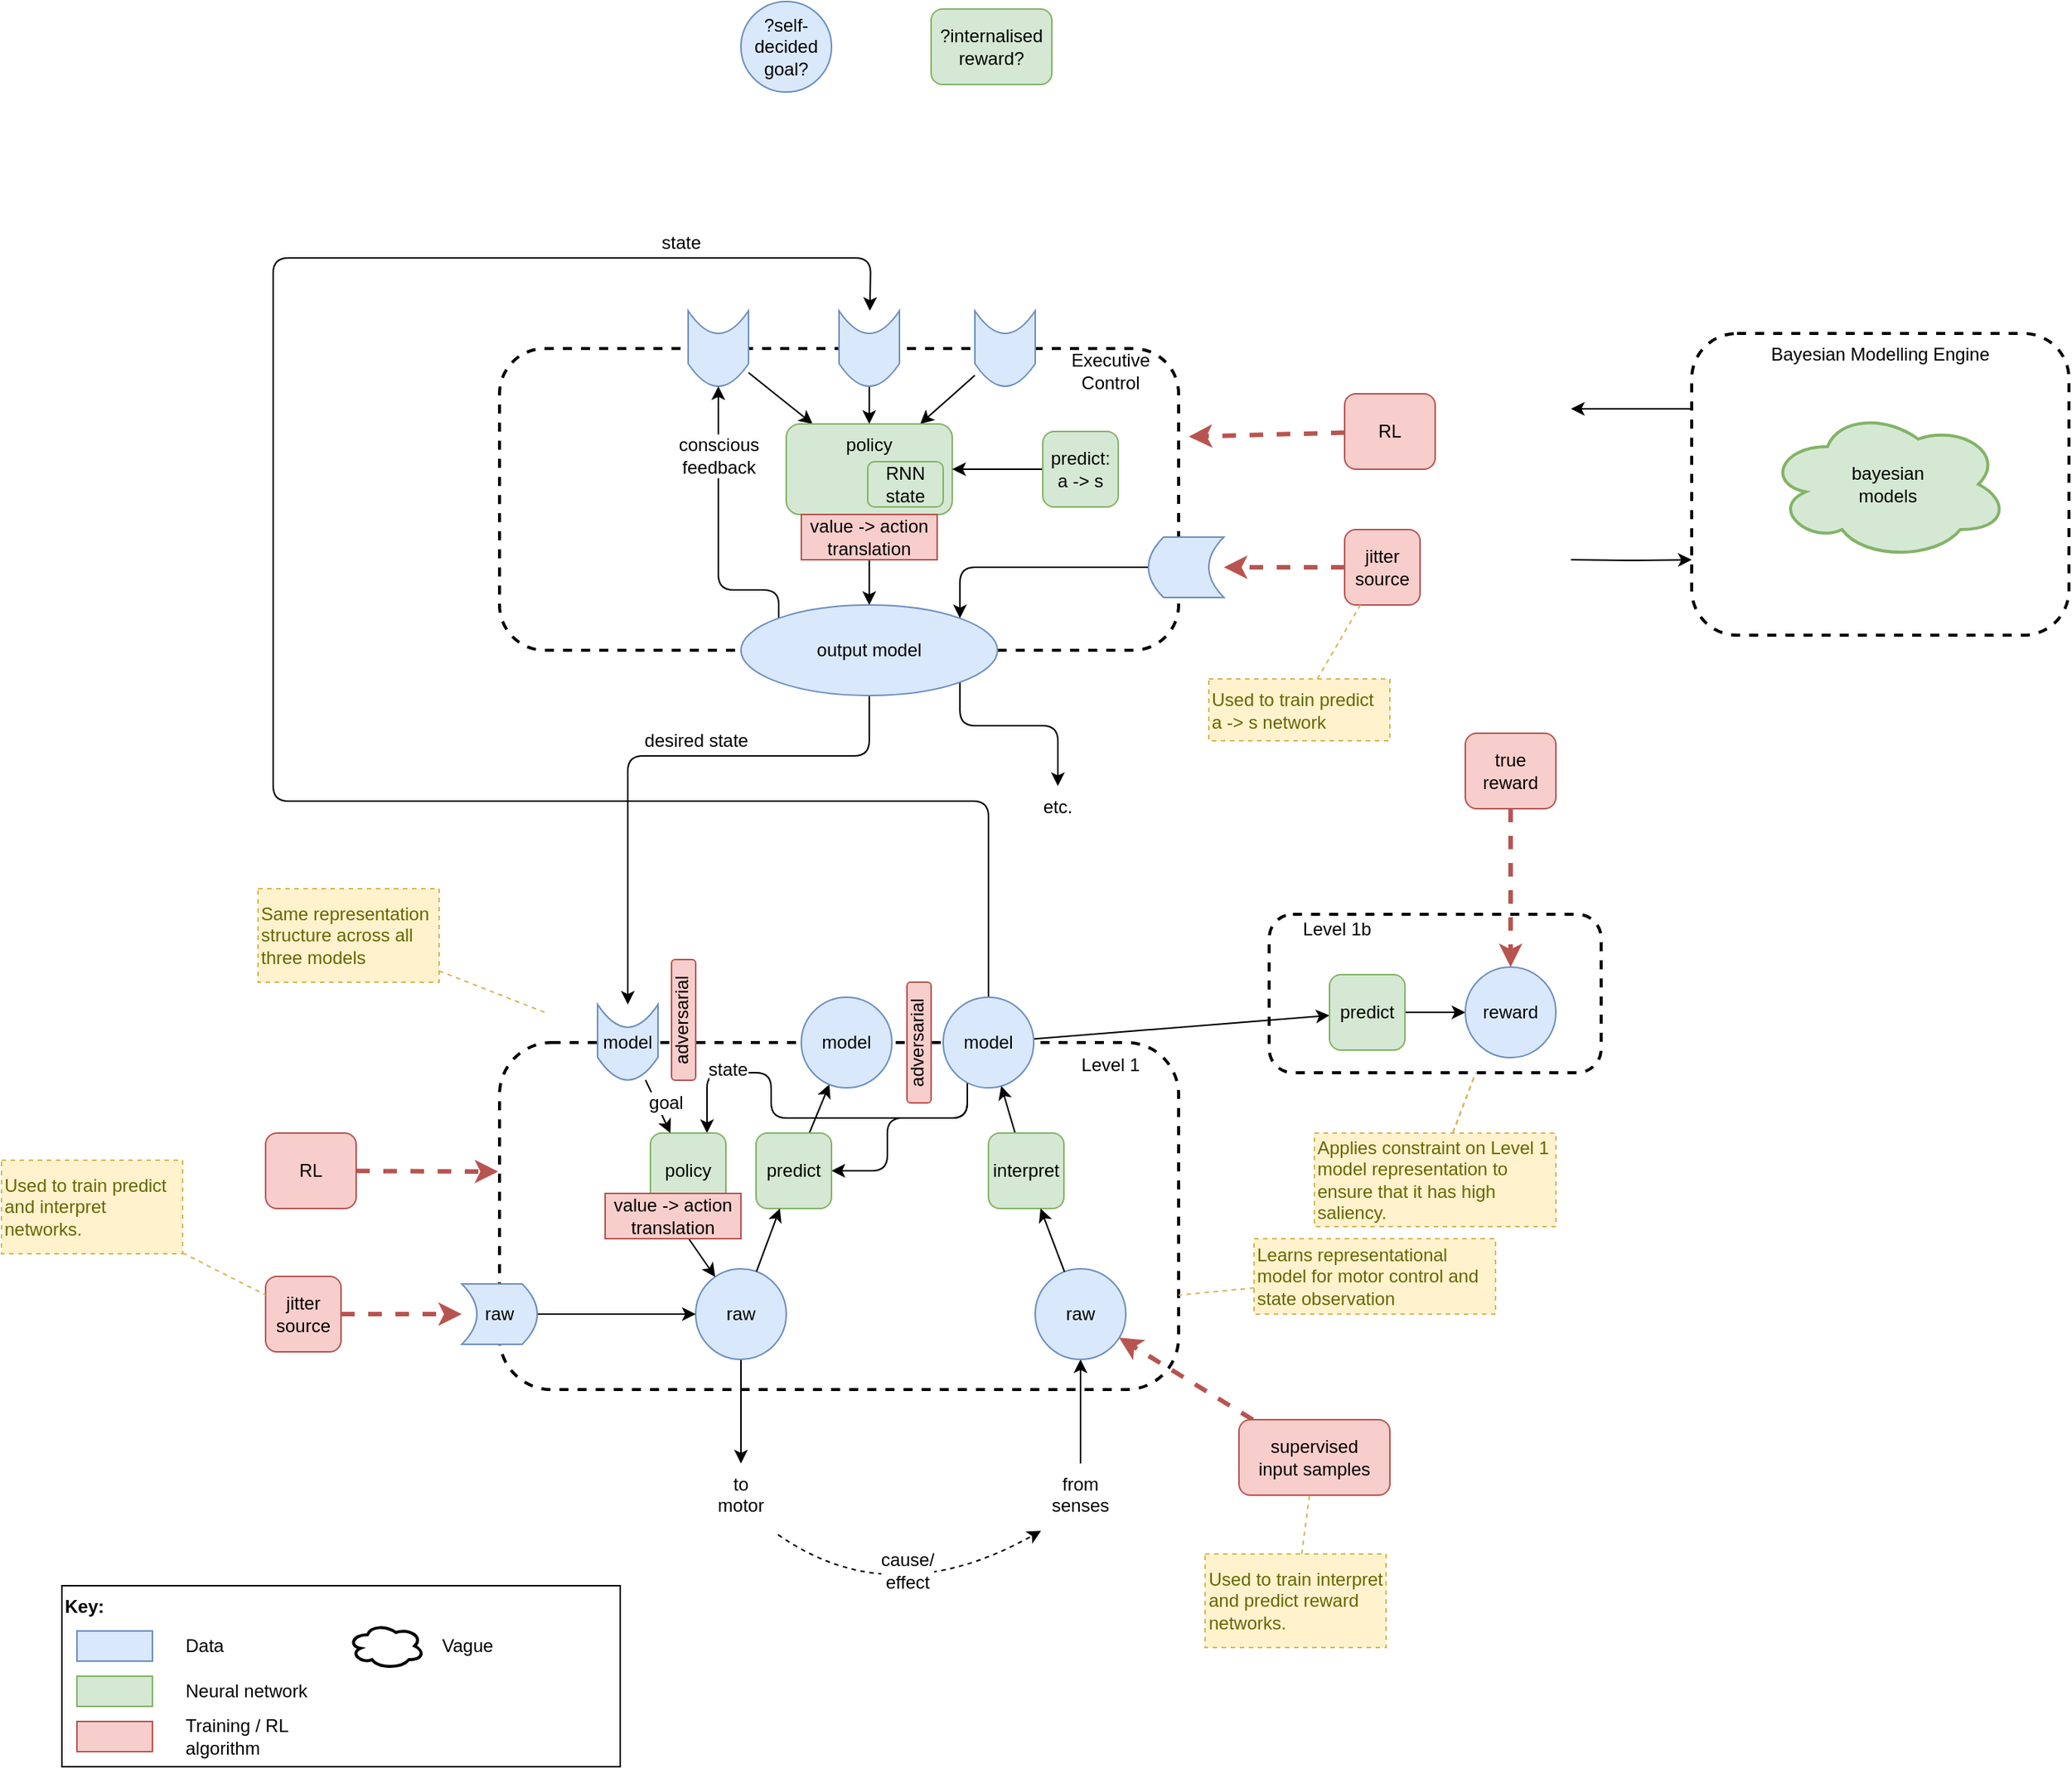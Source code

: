 <mxfile version="13.9.9" type="device" pages="3"><diagram id="ySgisQtMsdZcBjQ3GNGD" name="complete"><mxGraphModel dx="2249" dy="822" grid="1" gridSize="10" guides="1" tooltips="1" connect="1" arrows="1" fold="1" page="1" pageScale="1" pageWidth="827" pageHeight="1169" math="0" shadow="0"><root><mxCell id="0"/><mxCell id="1" parent="0"/><mxCell id="XiWsaWg-ZN6Hd-XVGLU5-2" value="" style="rounded=1;whiteSpace=wrap;html=1;fillColor=none;dashed=1;strokeWidth=2;" vertex="1" parent="1"><mxGeometry x="90" y="790" width="450" height="230" as="geometry"/></mxCell><mxCell id="XiWsaWg-ZN6Hd-XVGLU5-9" style="rounded=0;orthogonalLoop=1;jettySize=auto;html=1;" edge="1" parent="1" source="XiWsaWg-ZN6Hd-XVGLU5-1" target="XiWsaWg-ZN6Hd-XVGLU5-7"><mxGeometry relative="1" as="geometry"/></mxCell><mxCell id="XiWsaWg-ZN6Hd-XVGLU5-15" style="edgeStyle=none;rounded=0;orthogonalLoop=1;jettySize=auto;html=1;" edge="1" parent="1" source="XiWsaWg-ZN6Hd-XVGLU5-5" target="XiWsaWg-ZN6Hd-XVGLU5-6"><mxGeometry relative="1" as="geometry"><mxPoint x="250" y="1070" as="targetPoint"/></mxGeometry></mxCell><mxCell id="XiWsaWg-ZN6Hd-XVGLU5-5" value="raw" style="ellipse;whiteSpace=wrap;html=1;aspect=fixed;rounded=1;strokeWidth=1;fillColor=#dae8fc;strokeColor=#6c8ebf;" vertex="1" parent="1"><mxGeometry x="220" y="940" width="60" height="60" as="geometry"/></mxCell><mxCell id="XiWsaWg-ZN6Hd-XVGLU5-6" value="to&lt;br&gt;motor" style="ellipse;whiteSpace=wrap;html=1;aspect=fixed;rounded=1;strokeWidth=1;verticalAlign=top;fillColor=none;strokeColor=none;" vertex="1" parent="1"><mxGeometry x="220" y="1069" width="60" height="60" as="geometry"/></mxCell><mxCell id="XiWsaWg-ZN6Hd-XVGLU5-7" value="model" style="ellipse;whiteSpace=wrap;html=1;aspect=fixed;rounded=1;strokeWidth=1;fillColor=#dae8fc;strokeColor=#6c8ebf;" vertex="1" parent="1"><mxGeometry x="290" y="760" width="60" height="60" as="geometry"/></mxCell><mxCell id="XiWsaWg-ZN6Hd-XVGLU5-36" style="edgeStyle=none;curved=1;orthogonalLoop=1;jettySize=auto;html=1;endArrow=classic;endFill=1;fontSize=12;" edge="1" parent="1" source="XiWsaWg-ZN6Hd-XVGLU5-8" target="XiWsaWg-ZN6Hd-XVGLU5-34"><mxGeometry relative="1" as="geometry"/></mxCell><mxCell id="XiWsaWg-ZN6Hd-XVGLU5-59" style="edgeStyle=orthogonalEdgeStyle;rounded=1;orthogonalLoop=1;jettySize=auto;html=1;endArrow=classic;endFill=1;strokeWidth=1;fontSize=12;fontColor=#000000;" edge="1" parent="1" source="XiWsaWg-ZN6Hd-XVGLU5-8" target="XiWsaWg-ZN6Hd-XVGLU5-46"><mxGeometry relative="1" as="geometry"><mxPoint x="336" y="305" as="targetPoint"/><Array as="points"><mxPoint x="414" y="630"/><mxPoint x="-60" y="630"/><mxPoint x="-60" y="270"/><mxPoint x="336" y="270"/></Array></mxGeometry></mxCell><mxCell id="XiWsaWg-ZN6Hd-XVGLU5-63" value="state" style="edgeLabel;html=1;align=center;verticalAlign=middle;resizable=0;points=[];fontSize=12;fontColor=#000000;" vertex="1" connectable="0" parent="XiWsaWg-ZN6Hd-XVGLU5-59"><mxGeometry x="0.709" y="-3" relative="1" as="geometry"><mxPoint x="42" y="-13" as="offset"/></mxGeometry></mxCell><mxCell id="XiWsaWg-ZN6Hd-XVGLU5-65" style="edgeStyle=orthogonalEdgeStyle;rounded=1;orthogonalLoop=1;jettySize=auto;html=1;entryX=0.75;entryY=0;entryDx=0;entryDy=0;endArrow=classic;endFill=1;strokeWidth=1;fontSize=12;fontColor=#000000;" edge="1" parent="1" source="XiWsaWg-ZN6Hd-XVGLU5-8" target="XiWsaWg-ZN6Hd-XVGLU5-60"><mxGeometry relative="1" as="geometry"><mxPoint x="390" y="730" as="sourcePoint"/><Array as="points"><mxPoint x="400" y="840"/><mxPoint x="270" y="840"/><mxPoint x="270" y="810"/><mxPoint x="227" y="810"/></Array></mxGeometry></mxCell><mxCell id="XiWsaWg-ZN6Hd-XVGLU5-66" value="state" style="edgeLabel;html=1;align=center;verticalAlign=middle;resizable=0;points=[];fontSize=12;fontColor=#000000;" vertex="1" connectable="0" parent="XiWsaWg-ZN6Hd-XVGLU5-65"><mxGeometry x="0.601" y="-2" relative="1" as="geometry"><mxPoint as="offset"/></mxGeometry></mxCell><mxCell id="XiWsaWg-ZN6Hd-XVGLU5-67" style="edgeStyle=orthogonalEdgeStyle;rounded=1;orthogonalLoop=1;jettySize=auto;html=1;entryX=1;entryY=0.5;entryDx=0;entryDy=0;endArrow=classic;endFill=1;strokeWidth=1;fontSize=12;fontColor=#000000;" edge="1" parent="1" source="XiWsaWg-ZN6Hd-XVGLU5-8" target="XiWsaWg-ZN6Hd-XVGLU5-1"><mxGeometry relative="1" as="geometry"><Array as="points"><mxPoint x="400" y="840"/><mxPoint x="347" y="840"/><mxPoint x="347" y="875"/></Array></mxGeometry></mxCell><mxCell id="XiWsaWg-ZN6Hd-XVGLU5-8" value="model" style="ellipse;whiteSpace=wrap;html=1;aspect=fixed;rounded=1;strokeWidth=1;fillColor=#dae8fc;strokeColor=#6c8ebf;" vertex="1" parent="1"><mxGeometry x="384" y="760" width="60" height="60" as="geometry"/></mxCell><mxCell id="XiWsaWg-ZN6Hd-XVGLU5-1" value="predict" style="rounded=1;whiteSpace=wrap;html=1;fillColor=#d5e8d4;strokeColor=#82b366;" vertex="1" parent="1"><mxGeometry x="260" y="850" width="50" height="50" as="geometry"/></mxCell><mxCell id="XiWsaWg-ZN6Hd-XVGLU5-10" style="rounded=0;orthogonalLoop=1;jettySize=auto;html=1;" edge="1" parent="1" source="XiWsaWg-ZN6Hd-XVGLU5-5" target="XiWsaWg-ZN6Hd-XVGLU5-1"><mxGeometry relative="1" as="geometry"><mxPoint x="261.893" y="962.458" as="sourcePoint"/><mxPoint x="273.333" y="940" as="targetPoint"/></mxGeometry></mxCell><mxCell id="XiWsaWg-ZN6Hd-XVGLU5-13" style="edgeStyle=none;rounded=0;orthogonalLoop=1;jettySize=auto;html=1;" edge="1" parent="1" source="XiWsaWg-ZN6Hd-XVGLU5-76" target="XiWsaWg-ZN6Hd-XVGLU5-5"><mxGeometry relative="1" as="geometry"><mxPoint x="226.757" y="940" as="sourcePoint"/><mxPoint x="166.148" y="955.068" as="targetPoint"/></mxGeometry></mxCell><mxCell id="XiWsaWg-ZN6Hd-XVGLU5-11" value="" style="shape=dataStorage;whiteSpace=wrap;html=1;fixedSize=1;rounded=1;strokeWidth=1;fillColor=#dae8fc;strokeColor=#6c8ebf;rotation=-90;size=15;horizontal=1;" vertex="1" parent="1"><mxGeometry x="150" y="769.82" width="50" height="40" as="geometry"/></mxCell><mxCell id="XiWsaWg-ZN6Hd-XVGLU5-14" style="edgeStyle=none;rounded=0;orthogonalLoop=1;jettySize=auto;html=1;" edge="1" parent="1" source="XiWsaWg-ZN6Hd-XVGLU5-12" target="XiWsaWg-ZN6Hd-XVGLU5-5"><mxGeometry relative="1" as="geometry"><mxPoint x="153.144" y="940.003" as="targetPoint"/></mxGeometry></mxCell><mxCell id="XiWsaWg-ZN6Hd-XVGLU5-12" value="" style="shape=dataStorage;fixedSize=1;rounded=1;strokeWidth=1;fillColor=#dae8fc;strokeColor=#6c8ebf;rotation=-180;size=10;horizontal=1;html=1;whiteSpace=wrap;labelBorderColor=none;labelBackgroundColor=none;" vertex="1" parent="1"><mxGeometry x="65" y="950" width="50" height="40" as="geometry"/></mxCell><mxCell id="XiWsaWg-ZN6Hd-XVGLU5-17" style="edgeStyle=none;rounded=0;orthogonalLoop=1;jettySize=auto;html=1;dashed=1;strokeWidth=3;fillColor=#f8cecc;strokeColor=#b85450;" edge="1" parent="1" source="XiWsaWg-ZN6Hd-XVGLU5-16" target="XiWsaWg-ZN6Hd-XVGLU5-12"><mxGeometry relative="1" as="geometry"/></mxCell><mxCell id="XiWsaWg-ZN6Hd-XVGLU5-16" value="jitter&lt;br&gt;source" style="rounded=1;whiteSpace=wrap;html=1;fillColor=#f8cecc;strokeColor=#b85450;" vertex="1" parent="1"><mxGeometry x="-65" y="945" width="50" height="50" as="geometry"/></mxCell><mxCell id="XiWsaWg-ZN6Hd-XVGLU5-18" value="adversarial" style="rounded=1;whiteSpace=wrap;html=1;fillColor=#f8cecc;strokeColor=#b85450;horizontal=0;verticalAlign=bottom;" vertex="1" parent="1"><mxGeometry x="360" y="750" width="16" height="80" as="geometry"/></mxCell><mxCell id="XiWsaWg-ZN6Hd-XVGLU5-22" style="edgeStyle=none;rounded=0;orthogonalLoop=1;jettySize=auto;html=1;" edge="1" parent="1" source="XiWsaWg-ZN6Hd-XVGLU5-19" target="XiWsaWg-ZN6Hd-XVGLU5-21"><mxGeometry relative="1" as="geometry"><mxPoint x="475" y="1070" as="sourcePoint"/></mxGeometry></mxCell><mxCell id="XiWsaWg-ZN6Hd-XVGLU5-19" value="from&lt;br&gt;senses" style="ellipse;whiteSpace=wrap;html=1;aspect=fixed;rounded=1;strokeWidth=1;verticalAlign=top;fillColor=none;strokeColor=none;" vertex="1" parent="1"><mxGeometry x="445" y="1069" width="60" height="60" as="geometry"/></mxCell><mxCell id="XiWsaWg-ZN6Hd-XVGLU5-23" style="edgeStyle=none;rounded=0;orthogonalLoop=1;jettySize=auto;html=1;" edge="1" parent="1" source="XiWsaWg-ZN6Hd-XVGLU5-20" target="XiWsaWg-ZN6Hd-XVGLU5-8"><mxGeometry relative="1" as="geometry"/></mxCell><mxCell id="XiWsaWg-ZN6Hd-XVGLU5-21" value="raw" style="ellipse;whiteSpace=wrap;html=1;aspect=fixed;rounded=1;strokeWidth=1;fillColor=#dae8fc;strokeColor=#6c8ebf;" vertex="1" parent="1"><mxGeometry x="445" y="940" width="60" height="60" as="geometry"/></mxCell><mxCell id="XiWsaWg-ZN6Hd-XVGLU5-20" value="interpret" style="rounded=1;whiteSpace=wrap;html=1;fillColor=#d5e8d4;strokeColor=#82b366;" vertex="1" parent="1"><mxGeometry x="414" y="850" width="50" height="50" as="geometry"/></mxCell><mxCell id="XiWsaWg-ZN6Hd-XVGLU5-24" style="edgeStyle=none;rounded=0;orthogonalLoop=1;jettySize=auto;html=1;" edge="1" parent="1" source="XiWsaWg-ZN6Hd-XVGLU5-21" target="XiWsaWg-ZN6Hd-XVGLU5-20"><mxGeometry relative="1" as="geometry"><mxPoint x="462.267" y="962.836" as="sourcePoint"/><mxPoint x="451" y="940" as="targetPoint"/></mxGeometry></mxCell><mxCell id="XiWsaWg-ZN6Hd-XVGLU5-25" value="Level 1" style="text;html=1;strokeColor=none;fillColor=none;align=center;verticalAlign=middle;whiteSpace=wrap;rounded=0;sketch=1;rotation=0;" vertex="1" parent="1"><mxGeometry x="460" y="795" width="70" height="20" as="geometry"/></mxCell><mxCell id="XiWsaWg-ZN6Hd-XVGLU5-27" style="edgeStyle=none;rounded=0;orthogonalLoop=1;jettySize=auto;html=1;dashed=1;strokeColor=#b85450;strokeWidth=3;fillColor=#f8cecc;" edge="1" parent="1" source="XiWsaWg-ZN6Hd-XVGLU5-26" target="XiWsaWg-ZN6Hd-XVGLU5-21"><mxGeometry relative="1" as="geometry"/></mxCell><mxCell id="XiWsaWg-ZN6Hd-XVGLU5-26" value="supervised&lt;br&gt;input samples" style="rounded=1;whiteSpace=wrap;html=1;fillColor=#f8cecc;strokeColor=#b85450;" vertex="1" parent="1"><mxGeometry x="580" y="1040" width="100" height="50" as="geometry"/></mxCell><mxCell id="XiWsaWg-ZN6Hd-XVGLU5-28" value="" style="rounded=1;whiteSpace=wrap;html=1;fillColor=none;dashed=1;strokeWidth=2;" vertex="1" parent="1"><mxGeometry x="600" y="705" width="220" height="105" as="geometry"/></mxCell><mxCell id="XiWsaWg-ZN6Hd-XVGLU5-29" value="Level 1b" style="text;html=1;strokeColor=none;fillColor=none;align=center;verticalAlign=middle;whiteSpace=wrap;rounded=0;sketch=1;rotation=0;" vertex="1" parent="1"><mxGeometry x="610" y="705" width="70" height="20" as="geometry"/></mxCell><mxCell id="XiWsaWg-ZN6Hd-XVGLU5-30" value="" style="endArrow=classic;dashed=1;html=1;curved=1;endFill=1;" edge="1" parent="1" source="XiWsaWg-ZN6Hd-XVGLU5-6" target="XiWsaWg-ZN6Hd-XVGLU5-19"><mxGeometry width="50" height="50" relative="1" as="geometry"><mxPoint x="430" y="979" as="sourcePoint"/><mxPoint x="480" y="929" as="targetPoint"/><Array as="points"><mxPoint x="350" y="1169"/></Array></mxGeometry></mxCell><mxCell id="XiWsaWg-ZN6Hd-XVGLU5-32" value="cause/&lt;br style=&quot;font-size: 12px;&quot;&gt;effect" style="edgeLabel;html=1;align=center;verticalAlign=middle;resizable=0;points=[];fontSize=12;" vertex="1" connectable="0" parent="XiWsaWg-ZN6Hd-XVGLU5-30"><mxGeometry x="-0.41" y="13" relative="1" as="geometry"><mxPoint x="28.23" as="offset"/></mxGeometry></mxCell><mxCell id="XiWsaWg-ZN6Hd-XVGLU5-38" style="edgeStyle=none;curved=1;orthogonalLoop=1;jettySize=auto;html=1;dashed=1;endArrow=classic;strokeWidth=3;fontSize=11;rounded=0;strokeColor=#b85450;fillColor=#f8cecc;" edge="1" parent="1" source="XiWsaWg-ZN6Hd-XVGLU5-33" target="XiWsaWg-ZN6Hd-XVGLU5-35"><mxGeometry relative="1" as="geometry"/></mxCell><mxCell id="XiWsaWg-ZN6Hd-XVGLU5-33" value="true&lt;br&gt;reward" style="rounded=1;whiteSpace=wrap;html=1;fillColor=#f8cecc;strokeColor=#b85450;" vertex="1" parent="1"><mxGeometry x="730" y="585" width="60" height="50" as="geometry"/></mxCell><mxCell id="XiWsaWg-ZN6Hd-XVGLU5-37" style="edgeStyle=none;curved=1;orthogonalLoop=1;jettySize=auto;html=1;endArrow=classic;endFill=1;fontSize=12;" edge="1" parent="1" source="XiWsaWg-ZN6Hd-XVGLU5-34" target="XiWsaWg-ZN6Hd-XVGLU5-35"><mxGeometry relative="1" as="geometry"/></mxCell><mxCell id="XiWsaWg-ZN6Hd-XVGLU5-34" value="predict" style="rounded=1;whiteSpace=wrap;html=1;fillColor=#d5e8d4;strokeColor=#82b366;" vertex="1" parent="1"><mxGeometry x="640" y="745" width="50" height="50" as="geometry"/></mxCell><mxCell id="XiWsaWg-ZN6Hd-XVGLU5-35" value="reward" style="ellipse;whiteSpace=wrap;html=1;aspect=fixed;rounded=1;strokeWidth=1;fillColor=#dae8fc;strokeColor=#6c8ebf;" vertex="1" parent="1"><mxGeometry x="730" y="740" width="60" height="60" as="geometry"/></mxCell><mxCell id="XiWsaWg-ZN6Hd-XVGLU5-39" style="rounded=0;jumpStyle=arc;orthogonalLoop=1;jettySize=auto;html=1;strokeWidth=1;fontColor=#666600;dashed=1;strokeColor=#d6b656;fillColor=#fff2cc;endArrow=none;endFill=0;entryX=1;entryY=0.67;entryDx=0;entryDy=0;entryPerimeter=0;" edge="1" parent="1" source="XiWsaWg-ZN6Hd-XVGLU5-40"><mxGeometry relative="1" as="geometry"><mxPoint x="540" y="957.4" as="targetPoint"/></mxGeometry></mxCell><mxCell id="XiWsaWg-ZN6Hd-XVGLU5-40" value="Learns representational model for motor control and state observation" style="rounded=0;whiteSpace=wrap;html=1;align=left;fillColor=#fff2cc;strokeColor=#d6b656;fontColor=#666600;dashed=1;" vertex="1" parent="1"><mxGeometry x="590" y="920" width="160" height="50" as="geometry"/></mxCell><mxCell id="XiWsaWg-ZN6Hd-XVGLU5-41" value="Applies constraint on Level 1 model representation to ensure that it has high saliency." style="rounded=0;whiteSpace=wrap;html=1;align=left;fillColor=#fff2cc;strokeColor=#d6b656;fontColor=#666600;dashed=1;" vertex="1" parent="1"><mxGeometry x="630" y="850" width="160" height="62" as="geometry"/></mxCell><mxCell id="XiWsaWg-ZN6Hd-XVGLU5-42" style="rounded=0;jumpStyle=arc;orthogonalLoop=1;jettySize=auto;html=1;strokeWidth=1;fontColor=#666600;dashed=1;strokeColor=#d6b656;fillColor=#fff2cc;endArrow=none;endFill=0;entryX=0.622;entryY=1.003;entryDx=0;entryDy=0;entryPerimeter=0;" edge="1" source="XiWsaWg-ZN6Hd-XVGLU5-41" parent="1" target="XiWsaWg-ZN6Hd-XVGLU5-28"><mxGeometry relative="1" as="geometry"><mxPoint x="870" y="762" as="targetPoint"/></mxGeometry></mxCell><mxCell id="XiWsaWg-ZN6Hd-XVGLU5-43" value="" style="rounded=1;whiteSpace=wrap;html=1;fillColor=none;dashed=1;strokeWidth=2;" vertex="1" parent="1"><mxGeometry x="90" y="330" width="450" height="200" as="geometry"/></mxCell><mxCell id="XiWsaWg-ZN6Hd-XVGLU5-44" value="Executive Control" style="text;html=1;strokeColor=none;fillColor=none;align=center;verticalAlign=middle;whiteSpace=wrap;rounded=0;sketch=1;rotation=0;" vertex="1" parent="1"><mxGeometry x="460" y="330" width="70" height="30" as="geometry"/></mxCell><mxCell id="XiWsaWg-ZN6Hd-XVGLU5-50" style="edgeStyle=none;curved=1;orthogonalLoop=1;jettySize=auto;html=1;endArrow=classic;fontSize=11;fontColor=#000000;rounded=0;" edge="1" parent="1" source="XiWsaWg-ZN6Hd-XVGLU5-45" target="XiWsaWg-ZN6Hd-XVGLU5-48"><mxGeometry relative="1" as="geometry"/></mxCell><mxCell id="XiWsaWg-ZN6Hd-XVGLU5-45" value="" style="shape=dataStorage;whiteSpace=wrap;html=1;fixedSize=1;rounded=1;strokeWidth=1;fillColor=#dae8fc;strokeColor=#6c8ebf;rotation=-90;size=15;" vertex="1" parent="1"><mxGeometry x="210" y="310" width="50" height="40" as="geometry"/></mxCell><mxCell id="XiWsaWg-ZN6Hd-XVGLU5-51" style="edgeStyle=none;orthogonalLoop=1;jettySize=auto;html=1;endArrow=classic;endFill=1;strokeWidth=1;fontSize=12;fontColor=#000000;rounded=0;" edge="1" parent="1" source="XiWsaWg-ZN6Hd-XVGLU5-46" target="XiWsaWg-ZN6Hd-XVGLU5-48"><mxGeometry relative="1" as="geometry"/></mxCell><mxCell id="XiWsaWg-ZN6Hd-XVGLU5-46" value="" style="shape=dataStorage;whiteSpace=wrap;html=1;fixedSize=1;rounded=1;strokeWidth=1;fillColor=#dae8fc;strokeColor=#6c8ebf;rotation=-90;size=15;" vertex="1" parent="1"><mxGeometry x="310" y="310" width="50" height="40" as="geometry"/></mxCell><mxCell id="XiWsaWg-ZN6Hd-XVGLU5-52" style="edgeStyle=none;curved=1;orthogonalLoop=1;jettySize=auto;html=1;endArrow=classic;fontSize=11;fontColor=#000000;rounded=0;" edge="1" parent="1" source="XiWsaWg-ZN6Hd-XVGLU5-47" target="XiWsaWg-ZN6Hd-XVGLU5-48"><mxGeometry relative="1" as="geometry"/></mxCell><mxCell id="XiWsaWg-ZN6Hd-XVGLU5-47" value="" style="shape=dataStorage;whiteSpace=wrap;html=1;fixedSize=1;rounded=1;strokeWidth=1;fillColor=#dae8fc;strokeColor=#6c8ebf;rotation=-90;size=15;" vertex="1" parent="1"><mxGeometry x="400" y="310" width="50" height="40" as="geometry"/></mxCell><mxCell id="XiWsaWg-ZN6Hd-XVGLU5-54" style="edgeStyle=none;rounded=0;orthogonalLoop=1;jettySize=auto;html=1;endArrow=classic;endFill=1;strokeWidth=1;fontSize=12;fontColor=#000000;" edge="1" parent="1" source="XiWsaWg-ZN6Hd-XVGLU5-97" target="XiWsaWg-ZN6Hd-XVGLU5-53"><mxGeometry relative="1" as="geometry"/></mxCell><mxCell id="XiWsaWg-ZN6Hd-XVGLU5-48" value="policy" style="rounded=1;whiteSpace=wrap;html=1;fillColor=#d5e8d4;strokeColor=#82b366;verticalAlign=top;" vertex="1" parent="1"><mxGeometry x="280" y="380" width="110" height="60" as="geometry"/></mxCell><mxCell id="XiWsaWg-ZN6Hd-XVGLU5-49" value="RNN&lt;br&gt;state" style="rounded=1;whiteSpace=wrap;html=1;fillColor=#d5e8d4;strokeColor=#82b366;" vertex="1" parent="1"><mxGeometry x="334" y="405" width="50" height="30" as="geometry"/></mxCell><mxCell id="XiWsaWg-ZN6Hd-XVGLU5-55" style="edgeStyle=orthogonalEdgeStyle;rounded=1;orthogonalLoop=1;jettySize=auto;html=1;endArrow=classic;endFill=1;strokeWidth=1;fontSize=12;fontColor=#000000;" edge="1" parent="1" source="XiWsaWg-ZN6Hd-XVGLU5-53" target="XiWsaWg-ZN6Hd-XVGLU5-45"><mxGeometry relative="1" as="geometry"><Array as="points"><mxPoint x="275" y="490"/><mxPoint x="235" y="490"/></Array></mxGeometry></mxCell><mxCell id="XiWsaWg-ZN6Hd-XVGLU5-62" value="conscious&lt;br&gt;feedback" style="edgeLabel;html=1;align=center;verticalAlign=middle;resizable=0;points=[];fontSize=12;fontColor=#000000;" vertex="1" connectable="0" parent="XiWsaWg-ZN6Hd-XVGLU5-55"><mxGeometry x="0.657" relative="1" as="geometry"><mxPoint y="12.25" as="offset"/></mxGeometry></mxCell><mxCell id="XiWsaWg-ZN6Hd-XVGLU5-56" style="edgeStyle=orthogonalEdgeStyle;rounded=1;orthogonalLoop=1;jettySize=auto;html=1;endArrow=classic;endFill=1;strokeWidth=1;fontSize=12;fontColor=#000000;exitX=1;exitY=1;exitDx=0;exitDy=0;" edge="1" parent="1" source="XiWsaWg-ZN6Hd-XVGLU5-53" target="XiWsaWg-ZN6Hd-XVGLU5-58"><mxGeometry relative="1" as="geometry"><mxPoint x="460" y="620" as="targetPoint"/><Array as="points"><mxPoint x="395" y="580"/><mxPoint x="460" y="580"/></Array></mxGeometry></mxCell><mxCell id="XiWsaWg-ZN6Hd-XVGLU5-57" value="desired state" style="edgeStyle=orthogonalEdgeStyle;rounded=1;orthogonalLoop=1;jettySize=auto;html=1;endArrow=classic;endFill=1;strokeWidth=1;fontSize=12;fontColor=#000000;" edge="1" parent="1" source="XiWsaWg-ZN6Hd-XVGLU5-53" target="XiWsaWg-ZN6Hd-XVGLU5-11"><mxGeometry x="-0.15" y="-10" relative="1" as="geometry"><Array as="points"><mxPoint x="335" y="600"/><mxPoint x="175" y="600"/></Array><mxPoint as="offset"/></mxGeometry></mxCell><mxCell id="XiWsaWg-ZN6Hd-XVGLU5-53" value="output model" style="ellipse;whiteSpace=wrap;html=1;rounded=1;labelBackgroundColor=none;sketch=0;strokeWidth=1;fillColor=#dae8fc;fontSize=12;strokeColor=#6c8ebf;" vertex="1" parent="1"><mxGeometry x="250" y="500" width="170" height="60" as="geometry"/></mxCell><mxCell id="XiWsaWg-ZN6Hd-XVGLU5-58" value="etc." style="ellipse;whiteSpace=wrap;html=1;aspect=fixed;rounded=1;strokeWidth=1;verticalAlign=top;fillColor=none;strokeColor=none;" vertex="1" parent="1"><mxGeometry x="430" y="620" width="60" height="60" as="geometry"/></mxCell><mxCell id="XiWsaWg-ZN6Hd-XVGLU5-60" value="policy" style="rounded=1;whiteSpace=wrap;html=1;fillColor=#d5e8d4;strokeColor=#82b366;" vertex="1" parent="1"><mxGeometry x="190" y="850" width="50" height="50" as="geometry"/></mxCell><mxCell id="XiWsaWg-ZN6Hd-XVGLU5-61" value="goal" style="edgeStyle=none;rounded=0;orthogonalLoop=1;jettySize=auto;html=1;fontSize=12;" edge="1" parent="1" source="XiWsaWg-ZN6Hd-XVGLU5-11" target="XiWsaWg-ZN6Hd-XVGLU5-60"><mxGeometry x="-0.003" y="6" relative="1" as="geometry"><mxPoint x="165.604" y="814.82" as="sourcePoint"/><mxPoint x="234.1" y="924.56" as="targetPoint"/><mxPoint as="offset"/></mxGeometry></mxCell><mxCell id="XiWsaWg-ZN6Hd-XVGLU5-64" value="model" style="text;html=1;strokeColor=none;fillColor=none;align=center;verticalAlign=middle;whiteSpace=wrap;rounded=0;sketch=1;rotation=0;" vertex="1" parent="1"><mxGeometry x="150" y="779.82" width="50" height="20" as="geometry"/></mxCell><mxCell id="XiWsaWg-ZN6Hd-XVGLU5-68" value="raw" style="text;html=1;strokeColor=none;fillColor=none;align=center;verticalAlign=middle;whiteSpace=wrap;rounded=0;sketch=1;rotation=0;" vertex="1" parent="1"><mxGeometry x="65" y="960" width="50" height="20" as="geometry"/></mxCell><mxCell id="XiWsaWg-ZN6Hd-XVGLU5-69" value="Key:" style="rounded=0;whiteSpace=wrap;html=1;fontStyle=1;align=left;verticalAlign=top;" vertex="1" parent="1"><mxGeometry x="-200" y="1150" width="370" height="120" as="geometry"/></mxCell><mxCell id="XiWsaWg-ZN6Hd-XVGLU5-70" value="" style="rounded=0;whiteSpace=wrap;html=1;align=left;fillColor=#dae8fc;strokeColor=#6c8ebf;" vertex="1" parent="1"><mxGeometry x="-190" y="1180" width="50" height="20" as="geometry"/></mxCell><mxCell id="XiWsaWg-ZN6Hd-XVGLU5-71" value="" style="rounded=0;whiteSpace=wrap;html=1;align=left;fillColor=#d5e8d4;strokeColor=#82b366;" vertex="1" parent="1"><mxGeometry x="-190" y="1210" width="50" height="20" as="geometry"/></mxCell><mxCell id="XiWsaWg-ZN6Hd-XVGLU5-72" value="" style="rounded=0;whiteSpace=wrap;html=1;align=left;fillColor=#f8cecc;strokeColor=#b85450;" vertex="1" parent="1"><mxGeometry x="-190" y="1240" width="50" height="20" as="geometry"/></mxCell><mxCell id="XiWsaWg-ZN6Hd-XVGLU5-73" value="Data" style="text;html=1;strokeColor=none;fillColor=none;align=left;verticalAlign=middle;whiteSpace=wrap;rounded=0;" vertex="1" parent="1"><mxGeometry x="-120" y="1180" width="110" height="20" as="geometry"/></mxCell><mxCell id="XiWsaWg-ZN6Hd-XVGLU5-74" value="Neural network" style="text;html=1;strokeColor=none;fillColor=none;align=left;verticalAlign=middle;whiteSpace=wrap;rounded=0;" vertex="1" parent="1"><mxGeometry x="-120" y="1210" width="110" height="20" as="geometry"/></mxCell><mxCell id="XiWsaWg-ZN6Hd-XVGLU5-75" value="Training / RL algorithm" style="text;html=1;strokeColor=none;fillColor=none;align=left;verticalAlign=middle;whiteSpace=wrap;rounded=0;" vertex="1" parent="1"><mxGeometry x="-120" y="1240" width="110" height="20" as="geometry"/></mxCell><mxCell id="XiWsaWg-ZN6Hd-XVGLU5-76" value="value -&amp;gt; action&lt;br&gt;translation" style="rounded=0;whiteSpace=wrap;html=1;fillColor=#f8cecc;strokeColor=#b85450;" vertex="1" parent="1"><mxGeometry x="160" y="890" width="90" height="30" as="geometry"/></mxCell><mxCell id="XiWsaWg-ZN6Hd-XVGLU5-77" style="rounded=0;jumpStyle=arc;orthogonalLoop=1;jettySize=auto;html=1;strokeWidth=1;fontColor=#666600;dashed=1;strokeColor=#d6b656;fillColor=#fff2cc;endArrow=none;endFill=0;entryX=0.622;entryY=1.003;entryDx=0;entryDy=0;entryPerimeter=0;" edge="1" parent="1"><mxGeometry relative="1" as="geometry"><mxPoint x="736.84" y="809.825" as="targetPoint"/><mxPoint x="721.771" y="849.51" as="sourcePoint"/></mxGeometry></mxCell><mxCell id="XiWsaWg-ZN6Hd-XVGLU5-78" value="Same representation structure across all three models" style="rounded=0;whiteSpace=wrap;html=1;align=left;fillColor=#fff2cc;strokeColor=#d6b656;fontColor=#666600;dashed=1;" vertex="1" parent="1"><mxGeometry x="-70" y="688" width="120" height="62" as="geometry"/></mxCell><mxCell id="XiWsaWg-ZN6Hd-XVGLU5-79" style="rounded=0;jumpStyle=arc;orthogonalLoop=1;jettySize=auto;html=1;strokeWidth=1;fontColor=#666600;dashed=1;strokeColor=#d6b656;fillColor=#fff2cc;endArrow=none;endFill=0;" edge="1" parent="1" source="XiWsaWg-ZN6Hd-XVGLU5-78"><mxGeometry relative="1" as="geometry"><mxPoint x="120" y="770" as="targetPoint"/><mxPoint x="21.771" y="687.51" as="sourcePoint"/></mxGeometry></mxCell><mxCell id="XiWsaWg-ZN6Hd-XVGLU5-85" style="edgeStyle=orthogonalEdgeStyle;rounded=1;orthogonalLoop=1;jettySize=auto;html=1;endArrow=classic;endFill=1;strokeWidth=1;fontSize=12;fontColor=#000000;" edge="1" parent="1" source="XiWsaWg-ZN6Hd-XVGLU5-82" target="XiWsaWg-ZN6Hd-XVGLU5-48"><mxGeometry relative="1" as="geometry"/></mxCell><mxCell id="XiWsaWg-ZN6Hd-XVGLU5-82" value="predict:&lt;br&gt;a -&amp;gt; s" style="rounded=1;whiteSpace=wrap;html=1;fillColor=#d5e8d4;strokeColor=#82b366;" vertex="1" parent="1"><mxGeometry x="450" y="385" width="50" height="50" as="geometry"/></mxCell><mxCell id="XiWsaWg-ZN6Hd-XVGLU5-83" style="edgeStyle=none;rounded=0;orthogonalLoop=1;jettySize=auto;html=1;dashed=1;strokeWidth=3;fillColor=#f8cecc;strokeColor=#b85450;" edge="1" source="XiWsaWg-ZN6Hd-XVGLU5-84" parent="1" target="XiWsaWg-ZN6Hd-XVGLU5-86"><mxGeometry relative="1" as="geometry"><mxPoint x="710" y="475" as="targetPoint"/></mxGeometry></mxCell><mxCell id="XiWsaWg-ZN6Hd-XVGLU5-84" value="jitter&lt;br&gt;source" style="rounded=1;whiteSpace=wrap;html=1;fillColor=#f8cecc;strokeColor=#b85450;" vertex="1" parent="1"><mxGeometry x="650" y="450" width="50" height="50" as="geometry"/></mxCell><mxCell id="XiWsaWg-ZN6Hd-XVGLU5-88" style="edgeStyle=orthogonalEdgeStyle;rounded=1;orthogonalLoop=1;jettySize=auto;html=1;entryX=1;entryY=0;entryDx=0;entryDy=0;endArrow=classic;endFill=1;strokeWidth=1;fontSize=12;fontColor=#000000;" edge="1" parent="1" source="XiWsaWg-ZN6Hd-XVGLU5-86" target="XiWsaWg-ZN6Hd-XVGLU5-53"><mxGeometry relative="1" as="geometry"/></mxCell><mxCell id="XiWsaWg-ZN6Hd-XVGLU5-86" value="" style="shape=dataStorage;fixedSize=1;rounded=1;strokeWidth=1;fillColor=#dae8fc;strokeColor=#6c8ebf;rotation=0;size=10;horizontal=1;html=1;whiteSpace=wrap;labelBorderColor=none;labelBackgroundColor=none;" vertex="1" parent="1"><mxGeometry x="520" y="455" width="50" height="40" as="geometry"/></mxCell><mxCell id="XiWsaWg-ZN6Hd-XVGLU5-90" style="rounded=0;orthogonalLoop=1;jettySize=auto;html=1;endArrow=classic;strokeWidth=3;fontSize=11;fontColor=#000000;dashed=1;strokeColor=#b85450;fillColor=#f8cecc;entryX=1.015;entryY=0.292;entryDx=0;entryDy=0;entryPerimeter=0;" edge="1" parent="1" source="XiWsaWg-ZN6Hd-XVGLU5-89" target="XiWsaWg-ZN6Hd-XVGLU5-43"><mxGeometry relative="1" as="geometry"/></mxCell><mxCell id="XiWsaWg-ZN6Hd-XVGLU5-89" value="RL" style="rounded=1;whiteSpace=wrap;html=1;fillColor=#f8cecc;strokeColor=#b85450;" vertex="1" parent="1"><mxGeometry x="650" y="360" width="60" height="50" as="geometry"/></mxCell><mxCell id="XiWsaWg-ZN6Hd-XVGLU5-92" value="adversarial" style="rounded=1;whiteSpace=wrap;html=1;fillColor=#f8cecc;strokeColor=#b85450;horizontal=0;verticalAlign=bottom;" vertex="1" parent="1"><mxGeometry x="204" y="735" width="16" height="80" as="geometry"/></mxCell><mxCell id="XiWsaWg-ZN6Hd-XVGLU5-94" style="edgeStyle=none;rounded=0;orthogonalLoop=1;jettySize=auto;html=1;entryX=-0.002;entryY=0.372;entryDx=0;entryDy=0;entryPerimeter=0;endArrow=classic;strokeWidth=3;fontSize=11;fontColor=#000000;dashed=1;strokeColor=#b85450;fillColor=#f8cecc;" edge="1" parent="1" source="XiWsaWg-ZN6Hd-XVGLU5-93" target="XiWsaWg-ZN6Hd-XVGLU5-2"><mxGeometry relative="1" as="geometry"/></mxCell><mxCell id="XiWsaWg-ZN6Hd-XVGLU5-93" value="RL" style="rounded=1;whiteSpace=wrap;html=1;fillColor=#f8cecc;strokeColor=#b85450;" vertex="1" parent="1"><mxGeometry x="-65" y="850" width="60" height="50" as="geometry"/></mxCell><mxCell id="XiWsaWg-ZN6Hd-XVGLU5-95" value="?self-decided goal?" style="ellipse;whiteSpace=wrap;html=1;aspect=fixed;rounded=1;strokeWidth=1;fillColor=#dae8fc;strokeColor=#6c8ebf;" vertex="1" parent="1"><mxGeometry x="250" y="100" width="60" height="60" as="geometry"/></mxCell><mxCell id="XiWsaWg-ZN6Hd-XVGLU5-97" value="value -&amp;gt; action&lt;br&gt;translation" style="rounded=0;whiteSpace=wrap;html=1;fillColor=#f8cecc;strokeColor=#b85450;" vertex="1" parent="1"><mxGeometry x="290" y="440" width="90" height="30" as="geometry"/></mxCell><mxCell id="XiWsaWg-ZN6Hd-XVGLU5-99" value="?internalised&lt;br&gt;reward?" style="rounded=1;whiteSpace=wrap;html=1;fillColor=#d5e8d4;strokeColor=#82b366;" vertex="1" parent="1"><mxGeometry x="376" y="105" width="80" height="50" as="geometry"/></mxCell><mxCell id="vfmgDx8zXIWaYO9210UU-1" value="Used to train predict and interpret networks." style="rounded=0;whiteSpace=wrap;html=1;align=left;fillColor=#fff2cc;strokeColor=#d6b656;fontColor=#666600;dashed=1;" vertex="1" parent="1"><mxGeometry x="-240" y="868" width="120" height="62" as="geometry"/></mxCell><mxCell id="vfmgDx8zXIWaYO9210UU-2" style="rounded=0;jumpStyle=arc;orthogonalLoop=1;jettySize=auto;html=1;strokeWidth=1;fontColor=#666600;dashed=1;strokeColor=#d6b656;fillColor=#fff2cc;endArrow=none;endFill=0;" edge="1" source="vfmgDx8zXIWaYO9210UU-1" parent="1" target="XiWsaWg-ZN6Hd-XVGLU5-16"><mxGeometry relative="1" as="geometry"><mxPoint x="-50.0" y="950" as="targetPoint"/><mxPoint x="-148.229" y="867.51" as="sourcePoint"/></mxGeometry></mxCell><mxCell id="vfmgDx8zXIWaYO9210UU-3" value="Used to train interpret and predict reward networks." style="rounded=0;whiteSpace=wrap;html=1;align=left;fillColor=#fff2cc;strokeColor=#d6b656;fontColor=#666600;dashed=1;" vertex="1" parent="1"><mxGeometry x="557.5" y="1129" width="120" height="62" as="geometry"/></mxCell><mxCell id="vfmgDx8zXIWaYO9210UU-4" style="rounded=0;jumpStyle=arc;orthogonalLoop=1;jettySize=auto;html=1;strokeWidth=1;fontColor=#666600;dashed=1;strokeColor=#d6b656;fillColor=#fff2cc;endArrow=none;endFill=0;" edge="1" source="vfmgDx8zXIWaYO9210UU-3" parent="1" target="XiWsaWg-ZN6Hd-XVGLU5-26"><mxGeometry relative="1" as="geometry"><mxPoint x="732.5" y="1218.321" as="targetPoint"/><mxPoint x="649.271" y="1128.51" as="sourcePoint"/></mxGeometry></mxCell><mxCell id="vfmgDx8zXIWaYO9210UU-5" value="Used to train predict&lt;br&gt;a -&amp;gt; s network" style="rounded=0;whiteSpace=wrap;html=1;align=left;fillColor=#fff2cc;strokeColor=#d6b656;fontColor=#666600;dashed=1;" vertex="1" parent="1"><mxGeometry x="560" y="549" width="120" height="41" as="geometry"/></mxCell><mxCell id="vfmgDx8zXIWaYO9210UU-6" style="rounded=0;jumpStyle=arc;orthogonalLoop=1;jettySize=auto;html=1;strokeWidth=1;fontColor=#666600;dashed=1;strokeColor=#d6b656;fillColor=#fff2cc;endArrow=none;endFill=0;" edge="1" source="vfmgDx8zXIWaYO9210UU-5" parent="1" target="XiWsaWg-ZN6Hd-XVGLU5-84"><mxGeometry relative="1" as="geometry"><mxPoint x="629.211" y="510" as="targetPoint"/><mxPoint x="651.771" y="548.51" as="sourcePoint"/></mxGeometry></mxCell><mxCell id="uqsbJgSNw7iMPQfXpUk9-5" style="edgeStyle=orthogonalEdgeStyle;rounded=1;orthogonalLoop=1;jettySize=auto;html=1;endArrow=classic;endFill=1;strokeWidth=1;fontSize=12;fontColor=#000000;exitX=0;exitY=0.25;exitDx=0;exitDy=0;" edge="1" parent="1" source="uqsbJgSNw7iMPQfXpUk9-1"><mxGeometry relative="1" as="geometry"><mxPoint x="800" y="370" as="targetPoint"/></mxGeometry></mxCell><mxCell id="uqsbJgSNw7iMPQfXpUk9-1" value="Bayesian Modelling Engine" style="rounded=1;whiteSpace=wrap;html=1;fillColor=none;dashed=1;strokeWidth=2;align=center;horizontal=1;verticalAlign=top;" vertex="1" parent="1"><mxGeometry x="880" y="320" width="250" height="200" as="geometry"/></mxCell><mxCell id="uqsbJgSNw7iMPQfXpUk9-2" value="bayesian&lt;br&gt;models" style="ellipse;shape=cloud;whiteSpace=wrap;html=1;rounded=0;labelBackgroundColor=none;sketch=0;strokeColor=#82b366;strokeWidth=2;fillColor=#d5e8d4;fontSize=12;align=center;" vertex="1" parent="1"><mxGeometry x="930" y="370" width="160" height="100" as="geometry"/></mxCell><mxCell id="uqsbJgSNw7iMPQfXpUk9-3" value="" style="ellipse;shape=cloud;whiteSpace=wrap;html=1;rounded=0;labelBackgroundColor=none;sketch=0;strokeColor=#000000;strokeWidth=2;fillColor=none;gradientColor=none;fontSize=12;fontColor=#000000;align=center;" vertex="1" parent="1"><mxGeometry x="-10" y="1175" width="50" height="30" as="geometry"/></mxCell><mxCell id="uqsbJgSNw7iMPQfXpUk9-4" value="Vague" style="text;html=1;strokeColor=none;fillColor=none;align=left;verticalAlign=middle;whiteSpace=wrap;rounded=0;" vertex="1" parent="1"><mxGeometry x="50" y="1180" width="110" height="20" as="geometry"/></mxCell><mxCell id="uqsbJgSNw7iMPQfXpUk9-6" style="edgeStyle=orthogonalEdgeStyle;rounded=1;orthogonalLoop=1;jettySize=auto;html=1;endArrow=classic;endFill=1;strokeWidth=1;fontSize=12;fontColor=#000000;exitX=0;exitY=0.75;exitDx=0;exitDy=0;entryX=0;entryY=0.75;entryDx=0;entryDy=0;" edge="1" parent="1" target="uqsbJgSNw7iMPQfXpUk9-1"><mxGeometry relative="1" as="geometry"><mxPoint x="880" y="370" as="targetPoint"/><mxPoint x="800" y="470" as="sourcePoint"/></mxGeometry></mxCell></root></mxGraphModel></diagram><diagram id="Mf_yArg0Ym6ZLFzpAKlB" name="low-level-training"><mxGraphModel dx="2500" dy="967" grid="1" gridSize="10" guides="1" tooltips="1" connect="1" arrows="1" fold="1" page="1" pageScale="1" pageWidth="827" pageHeight="1169" math="0" shadow="0"><root><mxCell id="98kHf6zC0dROrBqGT6LJ-0"/><mxCell id="98kHf6zC0dROrBqGT6LJ-1" parent="98kHf6zC0dROrBqGT6LJ-0"/><mxCell id="MVL-rqejSsd-S-4mrjiI-2" value="" style="rounded=1;whiteSpace=wrap;html=1;labelBackgroundColor=none;sketch=0;strokeWidth=5;fontSize=12;dashed=1;strokeColor=#d6b656;fillColor=none;dashPattern=1 4;" vertex="1" parent="98kHf6zC0dROrBqGT6LJ-1"><mxGeometry x="115" y="315" width="735" height="885" as="geometry"/></mxCell><mxCell id="HUXLM9sRXdVnciGyylh8-2" value="" style="rounded=1;whiteSpace=wrap;html=1;labelBackgroundColor=none;sketch=0;strokeWidth=5;fontSize=12;dashed=1;strokeColor=#d6b656;fillColor=none;" vertex="1" parent="98kHf6zC0dROrBqGT6LJ-1"><mxGeometry x="385" y="555" width="625" height="485" as="geometry"/></mxCell><mxCell id="98kHf6zC0dROrBqGT6LJ-2" value="" style="rounded=1;whiteSpace=wrap;html=1;fillColor=none;dashed=1;strokeWidth=2;" vertex="1" parent="98kHf6zC0dROrBqGT6LJ-1"><mxGeometry x="90" y="790" width="450" height="230" as="geometry"/></mxCell><mxCell id="98kHf6zC0dROrBqGT6LJ-3" style="rounded=0;orthogonalLoop=1;jettySize=auto;html=1;" edge="1" parent="98kHf6zC0dROrBqGT6LJ-1" source="98kHf6zC0dROrBqGT6LJ-13" target="98kHf6zC0dROrBqGT6LJ-7"><mxGeometry relative="1" as="geometry"/></mxCell><mxCell id="98kHf6zC0dROrBqGT6LJ-4" style="edgeStyle=none;rounded=0;orthogonalLoop=1;jettySize=auto;html=1;" edge="1" parent="98kHf6zC0dROrBqGT6LJ-1" source="98kHf6zC0dROrBqGT6LJ-5" target="98kHf6zC0dROrBqGT6LJ-6"><mxGeometry relative="1" as="geometry"><mxPoint x="250" y="1070" as="targetPoint"/></mxGeometry></mxCell><mxCell id="98kHf6zC0dROrBqGT6LJ-5" value="raw" style="ellipse;whiteSpace=wrap;html=1;aspect=fixed;rounded=1;strokeWidth=1;fillColor=#dae8fc;strokeColor=#6c8ebf;" vertex="1" parent="98kHf6zC0dROrBqGT6LJ-1"><mxGeometry x="220" y="940" width="60" height="60" as="geometry"/></mxCell><mxCell id="98kHf6zC0dROrBqGT6LJ-6" value="to&lt;br&gt;motor" style="ellipse;whiteSpace=wrap;html=1;aspect=fixed;rounded=1;strokeWidth=1;verticalAlign=top;fillColor=none;strokeColor=none;" vertex="1" parent="98kHf6zC0dROrBqGT6LJ-1"><mxGeometry x="220" y="1069" width="60" height="60" as="geometry"/></mxCell><mxCell id="98kHf6zC0dROrBqGT6LJ-7" value="" style="ellipse;whiteSpace=wrap;html=1;aspect=fixed;rounded=1;strokeWidth=1;fillColor=#dae8fc;strokeColor=#6c8ebf;" vertex="1" parent="98kHf6zC0dROrBqGT6LJ-1"><mxGeometry x="290" y="760" width="60" height="60" as="geometry"/></mxCell><mxCell id="98kHf6zC0dROrBqGT6LJ-8" style="edgeStyle=none;curved=1;orthogonalLoop=1;jettySize=auto;html=1;endArrow=classic;endFill=1;fontSize=12;" edge="1" parent="98kHf6zC0dROrBqGT6LJ-1" source="98kHf6zC0dROrBqGT6LJ-12" target="98kHf6zC0dROrBqGT6LJ-37"><mxGeometry relative="1" as="geometry"/></mxCell><mxCell id="98kHf6zC0dROrBqGT6LJ-9" style="edgeStyle=orthogonalEdgeStyle;rounded=1;orthogonalLoop=1;jettySize=auto;html=1;entryX=0.75;entryY=0;entryDx=0;entryDy=0;endArrow=classic;endFill=1;strokeWidth=1;fontSize=12;fontColor=#000000;" edge="1" parent="98kHf6zC0dROrBqGT6LJ-1" source="98kHf6zC0dROrBqGT6LJ-12" target="98kHf6zC0dROrBqGT6LJ-45"><mxGeometry relative="1" as="geometry"><mxPoint x="390" y="730" as="sourcePoint"/><Array as="points"><mxPoint x="400" y="840"/><mxPoint x="270" y="840"/><mxPoint x="270" y="810"/><mxPoint x="227" y="810"/></Array></mxGeometry></mxCell><mxCell id="98kHf6zC0dROrBqGT6LJ-11" style="edgeStyle=orthogonalEdgeStyle;rounded=1;orthogonalLoop=1;jettySize=auto;html=1;entryX=1;entryY=0.5;entryDx=0;entryDy=0;endArrow=classic;endFill=1;strokeWidth=1;fontSize=12;fontColor=#000000;" edge="1" parent="98kHf6zC0dROrBqGT6LJ-1" source="98kHf6zC0dROrBqGT6LJ-12" target="98kHf6zC0dROrBqGT6LJ-13"><mxGeometry relative="1" as="geometry"><Array as="points"><mxPoint x="400" y="840"/><mxPoint x="347" y="840"/><mxPoint x="347" y="875"/></Array></mxGeometry></mxCell><mxCell id="98kHf6zC0dROrBqGT6LJ-12" value="" style="ellipse;whiteSpace=wrap;html=1;aspect=fixed;rounded=1;strokeWidth=1;fillColor=#dae8fc;strokeColor=#6c8ebf;" vertex="1" parent="98kHf6zC0dROrBqGT6LJ-1"><mxGeometry x="384" y="760" width="60" height="60" as="geometry"/></mxCell><mxCell id="98kHf6zC0dROrBqGT6LJ-13" value="" style="rounded=1;whiteSpace=wrap;html=1;fillColor=#d5e8d4;strokeColor=#82b366;" vertex="1" parent="98kHf6zC0dROrBqGT6LJ-1"><mxGeometry x="260" y="850" width="50" height="50" as="geometry"/></mxCell><mxCell id="98kHf6zC0dROrBqGT6LJ-14" style="rounded=0;orthogonalLoop=1;jettySize=auto;html=1;" edge="1" parent="98kHf6zC0dROrBqGT6LJ-1" source="98kHf6zC0dROrBqGT6LJ-5" target="98kHf6zC0dROrBqGT6LJ-13"><mxGeometry relative="1" as="geometry"><mxPoint x="261.893" y="962.458" as="sourcePoint"/><mxPoint x="273.333" y="940" as="targetPoint"/></mxGeometry></mxCell><mxCell id="98kHf6zC0dROrBqGT6LJ-15" style="edgeStyle=none;rounded=0;orthogonalLoop=1;jettySize=auto;html=1;" edge="1" parent="98kHf6zC0dROrBqGT6LJ-1" source="98kHf6zC0dROrBqGT6LJ-49" target="98kHf6zC0dROrBqGT6LJ-5"><mxGeometry relative="1" as="geometry"><mxPoint x="226.757" y="940" as="sourcePoint"/><mxPoint x="166.148" y="955.068" as="targetPoint"/></mxGeometry></mxCell><mxCell id="98kHf6zC0dROrBqGT6LJ-16" value="" style="shape=dataStorage;whiteSpace=wrap;html=1;fixedSize=1;rounded=1;strokeWidth=1;fillColor=#dae8fc;strokeColor=#6c8ebf;rotation=-90;size=15;horizontal=1;" vertex="1" parent="98kHf6zC0dROrBqGT6LJ-1"><mxGeometry x="150" y="769.82" width="50" height="40" as="geometry"/></mxCell><mxCell id="98kHf6zC0dROrBqGT6LJ-17" style="edgeStyle=none;rounded=0;orthogonalLoop=1;jettySize=auto;html=1;" edge="1" parent="98kHf6zC0dROrBqGT6LJ-1" source="98kHf6zC0dROrBqGT6LJ-18" target="98kHf6zC0dROrBqGT6LJ-5"><mxGeometry relative="1" as="geometry"><mxPoint x="153.144" y="940.003" as="targetPoint"/></mxGeometry></mxCell><mxCell id="98kHf6zC0dROrBqGT6LJ-18" value="" style="shape=dataStorage;fixedSize=1;rounded=1;strokeWidth=1;fillColor=#dae8fc;strokeColor=#6c8ebf;rotation=-180;size=10;horizontal=1;html=1;whiteSpace=wrap;labelBorderColor=none;labelBackgroundColor=none;" vertex="1" parent="98kHf6zC0dROrBqGT6LJ-1"><mxGeometry x="65" y="950" width="50" height="40" as="geometry"/></mxCell><mxCell id="98kHf6zC0dROrBqGT6LJ-19" style="edgeStyle=none;rounded=0;orthogonalLoop=1;jettySize=auto;html=1;dashed=1;strokeWidth=3;fillColor=#f8cecc;strokeColor=#b85450;" edge="1" parent="98kHf6zC0dROrBqGT6LJ-1" source="98kHf6zC0dROrBqGT6LJ-20" target="98kHf6zC0dROrBqGT6LJ-18"><mxGeometry relative="1" as="geometry"/></mxCell><mxCell id="98kHf6zC0dROrBqGT6LJ-20" value="jitter&lt;br&gt;source" style="rounded=1;whiteSpace=wrap;html=1;fillColor=#f8cecc;strokeColor=#b85450;" vertex="1" parent="98kHf6zC0dROrBqGT6LJ-1"><mxGeometry x="-65" y="945" width="50" height="50" as="geometry"/></mxCell><mxCell id="98kHf6zC0dROrBqGT6LJ-21" value="adversarial" style="rounded=1;whiteSpace=wrap;html=1;fillColor=#f8cecc;strokeColor=#b85450;horizontal=0;verticalAlign=bottom;" vertex="1" parent="98kHf6zC0dROrBqGT6LJ-1"><mxGeometry x="360" y="750" width="16" height="80" as="geometry"/></mxCell><mxCell id="98kHf6zC0dROrBqGT6LJ-22" style="edgeStyle=none;rounded=0;orthogonalLoop=1;jettySize=auto;html=1;" edge="1" parent="98kHf6zC0dROrBqGT6LJ-1" source="98kHf6zC0dROrBqGT6LJ-23" target="98kHf6zC0dROrBqGT6LJ-25"><mxGeometry relative="1" as="geometry"><mxPoint x="475" y="1070" as="sourcePoint"/></mxGeometry></mxCell><mxCell id="98kHf6zC0dROrBqGT6LJ-23" value="from&lt;br&gt;senses" style="ellipse;whiteSpace=wrap;html=1;aspect=fixed;rounded=1;strokeWidth=1;verticalAlign=top;fillColor=none;strokeColor=none;" vertex="1" parent="98kHf6zC0dROrBqGT6LJ-1"><mxGeometry x="445" y="1069" width="60" height="60" as="geometry"/></mxCell><mxCell id="98kHf6zC0dROrBqGT6LJ-24" style="edgeStyle=none;rounded=0;orthogonalLoop=1;jettySize=auto;html=1;" edge="1" parent="98kHf6zC0dROrBqGT6LJ-1" source="98kHf6zC0dROrBqGT6LJ-26" target="98kHf6zC0dROrBqGT6LJ-12"><mxGeometry relative="1" as="geometry"/></mxCell><mxCell id="98kHf6zC0dROrBqGT6LJ-25" value="" style="ellipse;whiteSpace=wrap;html=1;aspect=fixed;rounded=1;strokeWidth=1;fillColor=#dae8fc;strokeColor=#6c8ebf;" vertex="1" parent="98kHf6zC0dROrBqGT6LJ-1"><mxGeometry x="445" y="940" width="60" height="60" as="geometry"/></mxCell><mxCell id="98kHf6zC0dROrBqGT6LJ-26" value="" style="rounded=1;whiteSpace=wrap;html=1;fillColor=#d5e8d4;strokeColor=#82b366;" vertex="1" parent="98kHf6zC0dROrBqGT6LJ-1"><mxGeometry x="414" y="850" width="50" height="50" as="geometry"/></mxCell><mxCell id="98kHf6zC0dROrBqGT6LJ-27" style="edgeStyle=none;rounded=0;orthogonalLoop=1;jettySize=auto;html=1;" edge="1" parent="98kHf6zC0dROrBqGT6LJ-1" source="98kHf6zC0dROrBqGT6LJ-25" target="98kHf6zC0dROrBqGT6LJ-26"><mxGeometry relative="1" as="geometry"><mxPoint x="462.267" y="962.836" as="sourcePoint"/><mxPoint x="451" y="940" as="targetPoint"/></mxGeometry></mxCell><mxCell id="98kHf6zC0dROrBqGT6LJ-29" style="edgeStyle=none;rounded=0;orthogonalLoop=1;jettySize=auto;html=1;dashed=1;strokeColor=#b85450;strokeWidth=3;fillColor=#f8cecc;" edge="1" parent="98kHf6zC0dROrBqGT6LJ-1" source="98kHf6zC0dROrBqGT6LJ-30" target="98kHf6zC0dROrBqGT6LJ-25"><mxGeometry relative="1" as="geometry"/></mxCell><mxCell id="98kHf6zC0dROrBqGT6LJ-30" value="supervised&lt;br&gt;input samples" style="rounded=1;whiteSpace=wrap;html=1;fillColor=#f8cecc;strokeColor=#b85450;" vertex="1" parent="98kHf6zC0dROrBqGT6LJ-1"><mxGeometry x="880" y="945" width="100" height="50" as="geometry"/></mxCell><mxCell id="98kHf6zC0dROrBqGT6LJ-31" value="" style="rounded=1;whiteSpace=wrap;html=1;fillColor=none;dashed=1;strokeWidth=2;" vertex="1" parent="98kHf6zC0dROrBqGT6LJ-1"><mxGeometry x="600" y="705" width="220" height="105" as="geometry"/></mxCell><mxCell id="98kHf6zC0dROrBqGT6LJ-34" style="edgeStyle=none;curved=1;orthogonalLoop=1;jettySize=auto;html=1;dashed=1;endArrow=classic;strokeWidth=3;fontSize=11;rounded=0;strokeColor=#b85450;fillColor=#f8cecc;" edge="1" parent="98kHf6zC0dROrBqGT6LJ-1" source="98kHf6zC0dROrBqGT6LJ-35" target="98kHf6zC0dROrBqGT6LJ-38"><mxGeometry relative="1" as="geometry"/></mxCell><mxCell id="98kHf6zC0dROrBqGT6LJ-35" value="true&lt;br&gt;reward" style="rounded=1;whiteSpace=wrap;html=1;fillColor=#f8cecc;strokeColor=#b85450;" vertex="1" parent="98kHf6zC0dROrBqGT6LJ-1"><mxGeometry x="730" y="585" width="60" height="50" as="geometry"/></mxCell><mxCell id="98kHf6zC0dROrBqGT6LJ-36" style="edgeStyle=none;curved=1;orthogonalLoop=1;jettySize=auto;html=1;endArrow=classic;endFill=1;fontSize=12;" edge="1" parent="98kHf6zC0dROrBqGT6LJ-1" source="98kHf6zC0dROrBqGT6LJ-37" target="98kHf6zC0dROrBqGT6LJ-38"><mxGeometry relative="1" as="geometry"/></mxCell><mxCell id="98kHf6zC0dROrBqGT6LJ-37" value="predict" style="rounded=1;whiteSpace=wrap;html=1;fillColor=#d5e8d4;strokeColor=#82b366;" vertex="1" parent="98kHf6zC0dROrBqGT6LJ-1"><mxGeometry x="640" y="745" width="50" height="50" as="geometry"/></mxCell><mxCell id="98kHf6zC0dROrBqGT6LJ-38" value="reward" style="ellipse;whiteSpace=wrap;html=1;aspect=fixed;rounded=1;strokeWidth=1;fillColor=#dae8fc;strokeColor=#6c8ebf;" vertex="1" parent="98kHf6zC0dROrBqGT6LJ-1"><mxGeometry x="730" y="740" width="60" height="60" as="geometry"/></mxCell><mxCell id="98kHf6zC0dROrBqGT6LJ-45" value="" style="rounded=1;whiteSpace=wrap;html=1;fillColor=#d5e8d4;strokeColor=#82b366;" vertex="1" parent="98kHf6zC0dROrBqGT6LJ-1"><mxGeometry x="190" y="850" width="50" height="50" as="geometry"/></mxCell><mxCell id="98kHf6zC0dROrBqGT6LJ-46" value="" style="edgeStyle=none;rounded=0;orthogonalLoop=1;jettySize=auto;html=1;fontSize=12;" edge="1" parent="98kHf6zC0dROrBqGT6LJ-1" source="98kHf6zC0dROrBqGT6LJ-16" target="98kHf6zC0dROrBqGT6LJ-45"><mxGeometry x="-0.003" y="6" relative="1" as="geometry"><mxPoint x="165.604" y="814.82" as="sourcePoint"/><mxPoint x="234.1" y="924.56" as="targetPoint"/><mxPoint as="offset"/></mxGeometry></mxCell><mxCell id="98kHf6zC0dROrBqGT6LJ-48" value="raw" style="text;html=1;strokeColor=none;fillColor=none;align=center;verticalAlign=middle;whiteSpace=wrap;rounded=0;sketch=1;rotation=0;" vertex="1" parent="98kHf6zC0dROrBqGT6LJ-1"><mxGeometry x="65" y="960" width="50" height="20" as="geometry"/></mxCell><mxCell id="98kHf6zC0dROrBqGT6LJ-49" value="value -&amp;gt; action&lt;br&gt;translation" style="rounded=0;whiteSpace=wrap;html=1;fillColor=#f8cecc;strokeColor=#b85450;" vertex="1" parent="98kHf6zC0dROrBqGT6LJ-1"><mxGeometry x="160" y="890" width="90" height="30" as="geometry"/></mxCell><mxCell id="98kHf6zC0dROrBqGT6LJ-53" value="adversarial" style="rounded=1;whiteSpace=wrap;html=1;fillColor=#f8cecc;strokeColor=#b85450;horizontal=0;verticalAlign=bottom;" vertex="1" parent="98kHf6zC0dROrBqGT6LJ-1"><mxGeometry x="204" y="735" width="16" height="80" as="geometry"/></mxCell><mxCell id="HUXLM9sRXdVnciGyylh8-0" value="" style="endArrow=classic;dashed=1;html=1;curved=1;endFill=1;" edge="1" parent="98kHf6zC0dROrBqGT6LJ-1"><mxGeometry width="50" height="50" relative="1" as="geometry"><mxPoint x="274.577" y="1116.204" as="sourcePoint"/><mxPoint x="448.909" y="1113.808" as="targetPoint"/><Array as="points"><mxPoint x="350" y="1169"/></Array></mxGeometry></mxCell><mxCell id="HUXLM9sRXdVnciGyylh8-1" value="cause/&lt;br style=&quot;font-size: 12px;&quot;&gt;effect" style="edgeLabel;html=1;align=center;verticalAlign=middle;resizable=0;points=[];fontSize=12;" vertex="1" connectable="0" parent="HUXLM9sRXdVnciGyylh8-0"><mxGeometry x="-0.41" y="13" relative="1" as="geometry"><mxPoint x="28.23" as="offset"/></mxGeometry></mxCell><mxCell id="HUXLM9sRXdVnciGyylh8-3" value="" style="rounded=1;whiteSpace=wrap;html=1;labelBackgroundColor=none;sketch=0;strokeWidth=5;fontSize=12;dashed=1;strokeColor=#d6b656;fillColor=none;dashPattern=1 1;" vertex="1" parent="98kHf6zC0dROrBqGT6LJ-1"><mxGeometry x="-90" y="930" width="330" height="80" as="geometry"/></mxCell><mxCell id="HUXLM9sRXdVnciGyylh8-5" value="" style="rounded=1;whiteSpace=wrap;html=1;labelBackgroundColor=none;sketch=0;strokeWidth=5;fontSize=12;dashed=1;strokeColor=#d6b656;fillColor=none;dashPattern=1 1;" vertex="1" parent="98kHf6zC0dROrBqGT6LJ-1"><mxGeometry x="240" y="735" width="330" height="435" as="geometry"/></mxCell><mxCell id="HUXLM9sRXdVnciGyylh8-7" value="Reinforcement learning&lt;br&gt;with jitter" style="text;html=1;align=left;verticalAlign=middle;whiteSpace=wrap;rounded=0;dashed=1;dashPattern=1 4;labelBackgroundColor=none;sketch=0;fontSize=15;fontStyle=1;fontColor=#9E873F;" vertex="1" parent="98kHf6zC0dROrBqGT6LJ-1"><mxGeometry x="-95" y="880" width="225" height="50" as="geometry"/></mxCell><mxCell id="992QUFhvhYTdn5lOh9m2-0" value="Supervised learning&lt;br&gt;with generated sense inputs" style="text;html=1;align=left;verticalAlign=middle;whiteSpace=wrap;rounded=0;dashed=1;dashPattern=1 4;labelBackgroundColor=none;sketch=0;fontSize=15;fontStyle=1;fontColor=#9E873F;" vertex="1" parent="98kHf6zC0dROrBqGT6LJ-1"><mxGeometry x="376" y="500" width="335" height="50" as="geometry"/></mxCell><mxCell id="A6etVglTO5DuFZ1v59LM-1" value="Executive Control Level" style="rounded=1;whiteSpace=wrap;html=1;fillColor=none;dashed=1;strokeWidth=2;" vertex="1" parent="98kHf6zC0dROrBqGT6LJ-1"><mxGeometry x="90" y="360" width="450" height="90" as="geometry"/></mxCell><mxCell id="MVL-rqejSsd-S-4mrjiI-1" style="edgeStyle=none;rounded=1;orthogonalLoop=1;jettySize=auto;html=1;endArrow=classic;endFill=1;strokeWidth=1;fontSize=15;fontColor=#9E873F;" edge="1" parent="98kHf6zC0dROrBqGT6LJ-1" source="MVL-rqejSsd-S-4mrjiI-0" target="98kHf6zC0dROrBqGT6LJ-16"><mxGeometry relative="1" as="geometry"/></mxCell><mxCell id="MVL-rqejSsd-S-4mrjiI-0" value="" style="ellipse;whiteSpace=wrap;html=1;aspect=fixed;rounded=1;strokeWidth=1;fillColor=#dae8fc;strokeColor=#6c8ebf;" vertex="1" parent="98kHf6zC0dROrBqGT6LJ-1"><mxGeometry x="145" y="420" width="60" height="60" as="geometry"/></mxCell><mxCell id="MVL-rqejSsd-S-4mrjiI-3" value="Reinforcement learning&lt;br&gt;with full policy execution" style="text;html=1;align=left;verticalAlign=middle;whiteSpace=wrap;rounded=0;dashed=1;dashPattern=1 4;labelBackgroundColor=none;sketch=0;fontSize=15;fontStyle=1;fontColor=#9E873F;" vertex="1" parent="98kHf6zC0dROrBqGT6LJ-1"><mxGeometry x="189" y="260" width="225" height="50" as="geometry"/></mxCell></root></mxGraphModel></diagram><diagram id="vtkNn0Mw9wKmYQlcOGgw" name="bayesian-models"><mxGraphModel dx="1185" dy="685" grid="1" gridSize="10" guides="1" tooltips="1" connect="1" arrows="1" fold="1" page="1" pageScale="1" pageWidth="827" pageHeight="1169" math="0" shadow="0"><root><mxCell id="HI-TR-s0DgG6CaEEpuhY-0"/><mxCell id="HI-TR-s0DgG6CaEEpuhY-1" parent="HI-TR-s0DgG6CaEEpuhY-0"/><mxCell id="HI-TR-s0DgG6CaEEpuhY-2" value="Executive Control" style="rounded=1;whiteSpace=wrap;html=1;fillColor=none;dashed=1;strokeWidth=2;align=center;horizontal=0;verticalAlign=top;" vertex="1" parent="HI-TR-s0DgG6CaEEpuhY-1"><mxGeometry x="90" y="330" width="250" height="200" as="geometry"/></mxCell><mxCell id="pxBT7uJQCrNzhS98Q04G-1" style="edgeStyle=none;rounded=1;orthogonalLoop=1;jettySize=auto;html=1;endArrow=classic;endFill=1;strokeWidth=1;fontSize=15;fontColor=#9E873F;" edge="1" parent="HI-TR-s0DgG6CaEEpuhY-1" source="M--rKpiKwgYsT3WzNb7Q-0" target="pxBT7uJQCrNzhS98Q04G-0"><mxGeometry relative="1" as="geometry"/></mxCell><mxCell id="M--rKpiKwgYsT3WzNb7Q-0" value="" style="shape=dataStorage;whiteSpace=wrap;html=1;fixedSize=1;rounded=1;strokeWidth=1;fillColor=#dae8fc;strokeColor=#6c8ebf;rotation=-90;size=15;" vertex="1" parent="HI-TR-s0DgG6CaEEpuhY-1"><mxGeometry x="110" y="310" width="50" height="40" as="geometry"/></mxCell><mxCell id="pxBT7uJQCrNzhS98Q04G-2" style="edgeStyle=none;rounded=1;orthogonalLoop=1;jettySize=auto;html=1;endArrow=classic;endFill=1;strokeWidth=1;fontSize=15;fontColor=#9E873F;" edge="1" parent="HI-TR-s0DgG6CaEEpuhY-1" source="M--rKpiKwgYsT3WzNb7Q-1" target="pxBT7uJQCrNzhS98Q04G-0"><mxGeometry relative="1" as="geometry"/></mxCell><mxCell id="M--rKpiKwgYsT3WzNb7Q-1" value="" style="shape=dataStorage;whiteSpace=wrap;html=1;fixedSize=1;rounded=1;strokeWidth=1;fillColor=#dae8fc;strokeColor=#6c8ebf;rotation=-90;size=20;" vertex="1" parent="HI-TR-s0DgG6CaEEpuhY-1"><mxGeometry x="160" y="310" width="50" height="40" as="geometry"/></mxCell><mxCell id="pxBT7uJQCrNzhS98Q04G-3" style="edgeStyle=none;rounded=1;orthogonalLoop=1;jettySize=auto;html=1;endArrow=classic;endFill=1;strokeWidth=1;fontSize=15;fontColor=#9E873F;" edge="1" parent="HI-TR-s0DgG6CaEEpuhY-1" source="M--rKpiKwgYsT3WzNb7Q-2" target="pxBT7uJQCrNzhS98Q04G-0"><mxGeometry relative="1" as="geometry"/></mxCell><mxCell id="M--rKpiKwgYsT3WzNb7Q-2" value="" style="shape=dataStorage;whiteSpace=wrap;html=1;fixedSize=1;rounded=1;strokeWidth=1;fillColor=#dae8fc;strokeColor=#6c8ebf;rotation=-90;size=20;" vertex="1" parent="HI-TR-s0DgG6CaEEpuhY-1"><mxGeometry x="210" y="310" width="50" height="40" as="geometry"/></mxCell><mxCell id="pxBT7uJQCrNzhS98Q04G-4" style="edgeStyle=none;rounded=1;orthogonalLoop=1;jettySize=auto;html=1;entryX=0.75;entryY=0;entryDx=0;entryDy=0;endArrow=classic;endFill=1;strokeWidth=1;fontSize=15;fontColor=#9E873F;" edge="1" parent="HI-TR-s0DgG6CaEEpuhY-1" source="M--rKpiKwgYsT3WzNb7Q-3" target="pxBT7uJQCrNzhS98Q04G-0"><mxGeometry relative="1" as="geometry"/></mxCell><mxCell id="M--rKpiKwgYsT3WzNb7Q-3" value="" style="shape=dataStorage;whiteSpace=wrap;html=1;fixedSize=1;rounded=1;strokeWidth=1;fillColor=#dae8fc;strokeColor=#6c8ebf;rotation=-90;size=20;" vertex="1" parent="HI-TR-s0DgG6CaEEpuhY-1"><mxGeometry x="260" y="310" width="50" height="40" as="geometry"/></mxCell><mxCell id="lxSyB6n0m9osQ1QUe-DR-1" style="edgeStyle=orthogonalEdgeStyle;rounded=1;orthogonalLoop=1;jettySize=auto;html=1;endArrow=classic;endFill=1;strokeWidth=1;fontSize=12;fontColor=#000000;" edge="1" parent="HI-TR-s0DgG6CaEEpuhY-1" source="rgUJ9WAsiZDtn3KL4WSh-0"><mxGeometry relative="1" as="geometry"><mxPoint x="215" y="600" as="targetPoint"/></mxGeometry></mxCell><mxCell id="rgUJ9WAsiZDtn3KL4WSh-0" value="output" style="ellipse;whiteSpace=wrap;html=1;rounded=1;labelBackgroundColor=none;sketch=0;strokeWidth=1;fillColor=#dae8fc;fontSize=12;strokeColor=#6c8ebf;" vertex="1" parent="HI-TR-s0DgG6CaEEpuhY-1"><mxGeometry x="130" y="500" width="170" height="60" as="geometry"/></mxCell><mxCell id="pxBT7uJQCrNzhS98Q04G-5" style="edgeStyle=none;rounded=1;orthogonalLoop=1;jettySize=auto;html=1;endArrow=classic;endFill=1;strokeWidth=1;fontSize=15;fontColor=#9E873F;" edge="1" parent="HI-TR-s0DgG6CaEEpuhY-1" source="pxBT7uJQCrNzhS98Q04G-0" target="rgUJ9WAsiZDtn3KL4WSh-0"><mxGeometry relative="1" as="geometry"/></mxCell><mxCell id="5qTDr9zaJSUygrZsZHJN-2" value="(updates somehow)" style="edgeStyle=none;rounded=1;orthogonalLoop=1;jettySize=auto;html=1;endArrow=classic;endFill=1;strokeWidth=1;fontSize=12;fontColor=#000000;dashed=1;" edge="1" parent="HI-TR-s0DgG6CaEEpuhY-1" source="pxBT7uJQCrNzhS98Q04G-0" target="5qTDr9zaJSUygrZsZHJN-1"><mxGeometry relative="1" as="geometry"/></mxCell><mxCell id="pxBT7uJQCrNzhS98Q04G-0" value="main&amp;nbsp;&lt;br&gt;network" style="rounded=1;whiteSpace=wrap;html=1;fillColor=#d5e8d4;strokeColor=#82b366;verticalAlign=middle;" vertex="1" parent="HI-TR-s0DgG6CaEEpuhY-1"><mxGeometry x="160" y="400" width="110" height="60" as="geometry"/></mxCell><mxCell id="5qTDr9zaJSUygrZsZHJN-0" value="" style="rounded=1;whiteSpace=wrap;html=1;fillColor=none;dashed=1;strokeWidth=2;align=center;horizontal=0;verticalAlign=top;" vertex="1" parent="HI-TR-s0DgG6CaEEpuhY-1"><mxGeometry x="510" y="330" width="250" height="200" as="geometry"/></mxCell><mxCell id="5qTDr9zaJSUygrZsZHJN-3" style="edgeStyle=orthogonalEdgeStyle;rounded=1;orthogonalLoop=1;jettySize=auto;html=1;entryX=1;entryY=0.5;entryDx=0;entryDy=0;endArrow=classic;endFill=1;strokeWidth=1;fontSize=12;fontColor=#000000;" edge="1" parent="HI-TR-s0DgG6CaEEpuhY-1" source="5qTDr9zaJSUygrZsZHJN-1" target="M--rKpiKwgYsT3WzNb7Q-3"><mxGeometry relative="1" as="geometry"><Array as="points"><mxPoint x="610" y="260"/><mxPoint x="285" y="260"/></Array></mxGeometry></mxCell><mxCell id="lxSyB6n0m9osQ1QUe-DR-0" value="(influences)" style="edgeLabel;html=1;align=center;verticalAlign=middle;resizable=0;points=[];fontSize=12;fontColor=#000000;" vertex="1" connectable="0" parent="5qTDr9zaJSUygrZsZHJN-3"><mxGeometry x="0.227" relative="1" as="geometry"><mxPoint as="offset"/></mxGeometry></mxCell><mxCell id="5qTDr9zaJSUygrZsZHJN-1" value="Bayesian&lt;br&gt;Modelling&lt;br&gt;Engine" style="ellipse;shape=cloud;whiteSpace=wrap;html=1;rounded=0;labelBackgroundColor=none;sketch=0;strokeColor=#82b366;strokeWidth=2;fillColor=#d5e8d4;fontSize=12;align=center;" vertex="1" parent="HI-TR-s0DgG6CaEEpuhY-1"><mxGeometry x="560" y="380" width="160" height="100" as="geometry"/></mxCell></root></mxGraphModel></diagram></mxfile>